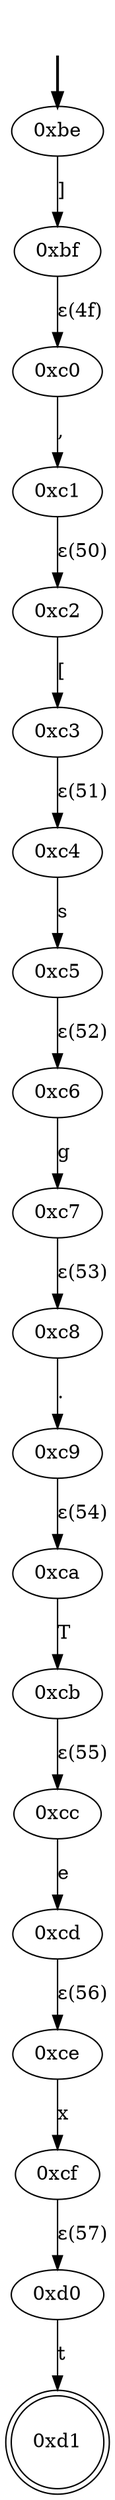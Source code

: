 digraph {
	fake [style=invisible]
	"0xbe" [root=true]
	"0xbf"
	"0xc0"
	"0xc1"
	"0xc2"
	"0xc3"
	"0xc4"
	"0xc5"
	"0xc6"
	"0xc7"
	"0xc8"
	"0xc9"
	"0xca"
	"0xcb"
	"0xcc"
	"0xcd"
	"0xce"
	"0xcf"
	"0xd0"
	"0xd1" [shape=doublecircle]
	fake -> "0xbe" [style=bold]
	"0xbe" -> "0xbf" [label="]"]
	"0xc0" -> "0xc1" [label=","]
	"0xbf" -> "0xc0" [label="ε(4f)"]
	"0xc2" -> "0xc3" [label="["]
	"0xc1" -> "0xc2" [label="ε(50)"]
	"0xc4" -> "0xc5" [label=s]
	"0xc3" -> "0xc4" [label="ε(51)"]
	"0xc6" -> "0xc7" [label=g]
	"0xc5" -> "0xc6" [label="ε(52)"]
	"0xc8" -> "0xc9" [label="."]
	"0xc7" -> "0xc8" [label="ε(53)"]
	"0xca" -> "0xcb" [label=T]
	"0xc9" -> "0xca" [label="ε(54)"]
	"0xcc" -> "0xcd" [label=e]
	"0xcb" -> "0xcc" [label="ε(55)"]
	"0xce" -> "0xcf" [label=x]
	"0xcd" -> "0xce" [label="ε(56)"]
	"0xd0" -> "0xd1" [label=t]
	"0xcf" -> "0xd0" [label="ε(57)"]
}
